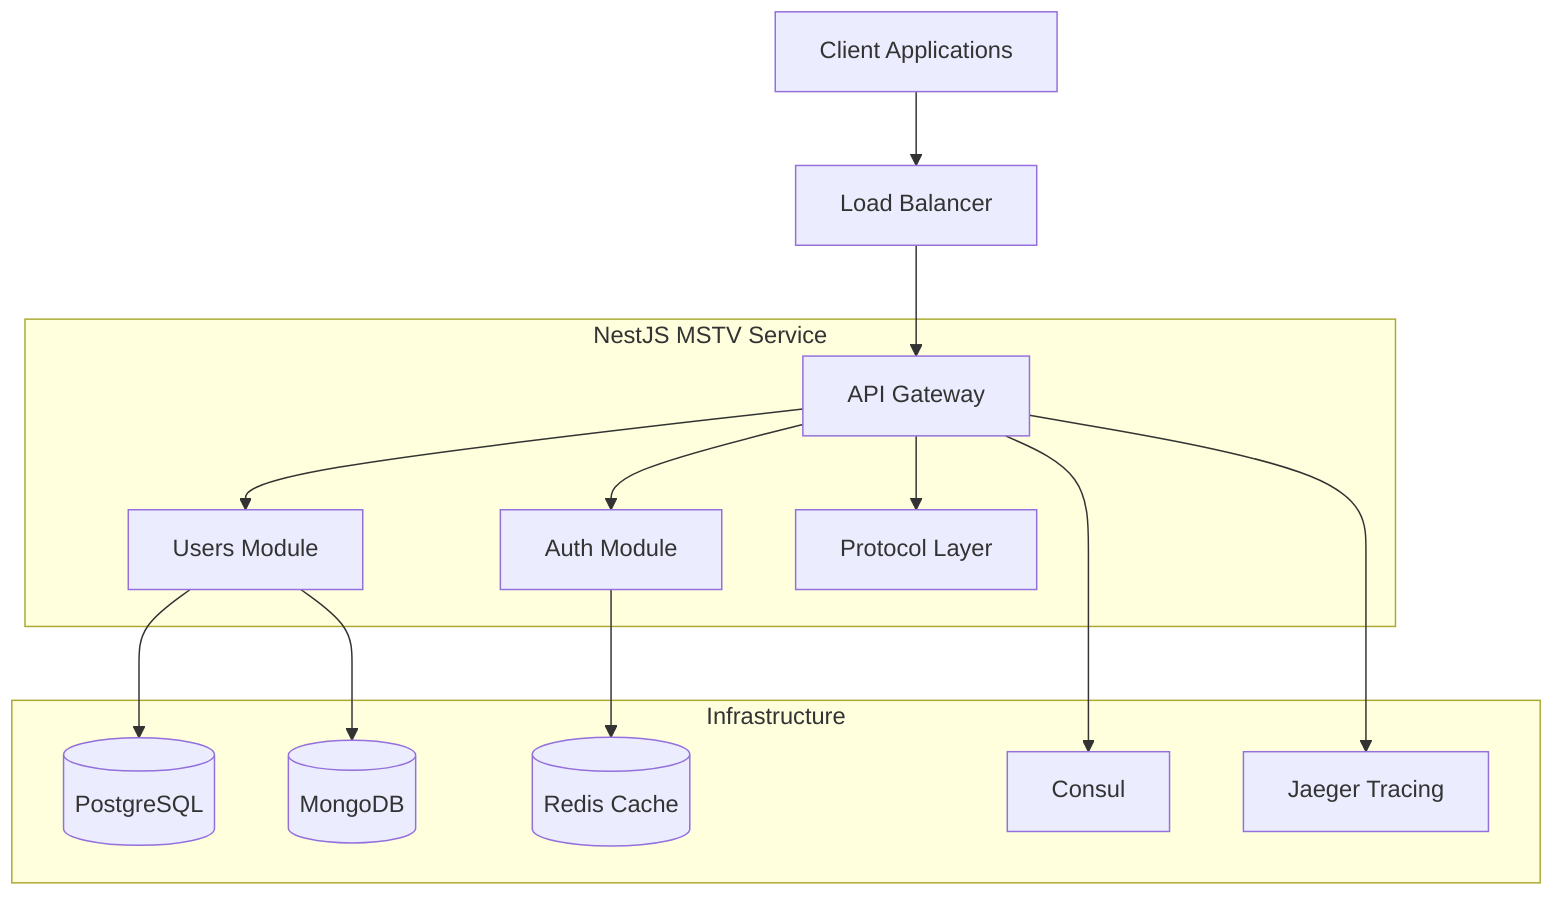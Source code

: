 graph TB
    Client[Client Applications]
    LB[Load Balancer]

    subgraph "NestJS MSTV Service"
        API[API Gateway]
        Auth[Auth Module]
        Users[Users Module]
        Protocols[Protocol Layer]
    end

    subgraph "Infrastructure"
        DB[(PostgreSQL)]
        MongoDB[(MongoDB)]
        Redis[(Redis Cache)]
        Consul[Consul]
        Jaeger[Jaeger Tracing]
    end

    Client --> LB
    LB --> API
    API --> Auth
    API --> Users
    API --> Protocols

    Auth --> Redis
    Users --> DB
    Users --> MongoDB
    API --> Consul
    API --> Jaeger